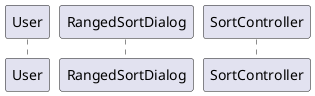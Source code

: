 @startuml doc-files/core03.3_analysis.png
participant "User" as User
participant "RangedSortDialog" as UI
participant "SortController" as Controller


@enduml
